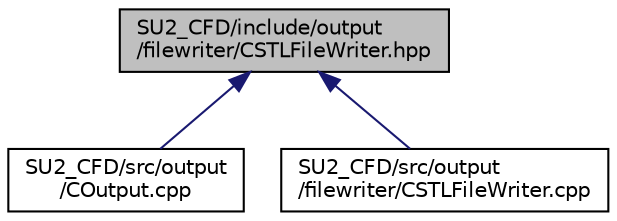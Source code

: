 digraph "SU2_CFD/include/output/filewriter/CSTLFileWriter.hpp"
{
 // LATEX_PDF_SIZE
  edge [fontname="Helvetica",fontsize="10",labelfontname="Helvetica",labelfontsize="10"];
  node [fontname="Helvetica",fontsize="10",shape=record];
  Node1 [label="SU2_CFD/include/output\l/filewriter/CSTLFileWriter.hpp",height=0.2,width=0.4,color="black", fillcolor="grey75", style="filled", fontcolor="black",tooltip="Headers fo the STL file writer class."];
  Node1 -> Node2 [dir="back",color="midnightblue",fontsize="10",style="solid",fontname="Helvetica"];
  Node2 [label="SU2_CFD/src/output\l/COutput.cpp",height=0.2,width=0.4,color="black", fillcolor="white", style="filled",URL="$COutput_8cpp.html",tooltip="Main subroutines for output solver information."];
  Node1 -> Node3 [dir="back",color="midnightblue",fontsize="10",style="solid",fontname="Helvetica"];
  Node3 [label="SU2_CFD/src/output\l/filewriter/CSTLFileWriter.cpp",height=0.2,width=0.4,color="black", fillcolor="white", style="filled",URL="$CSTLFileWriter_8cpp.html",tooltip="STL Writer output class."];
}

